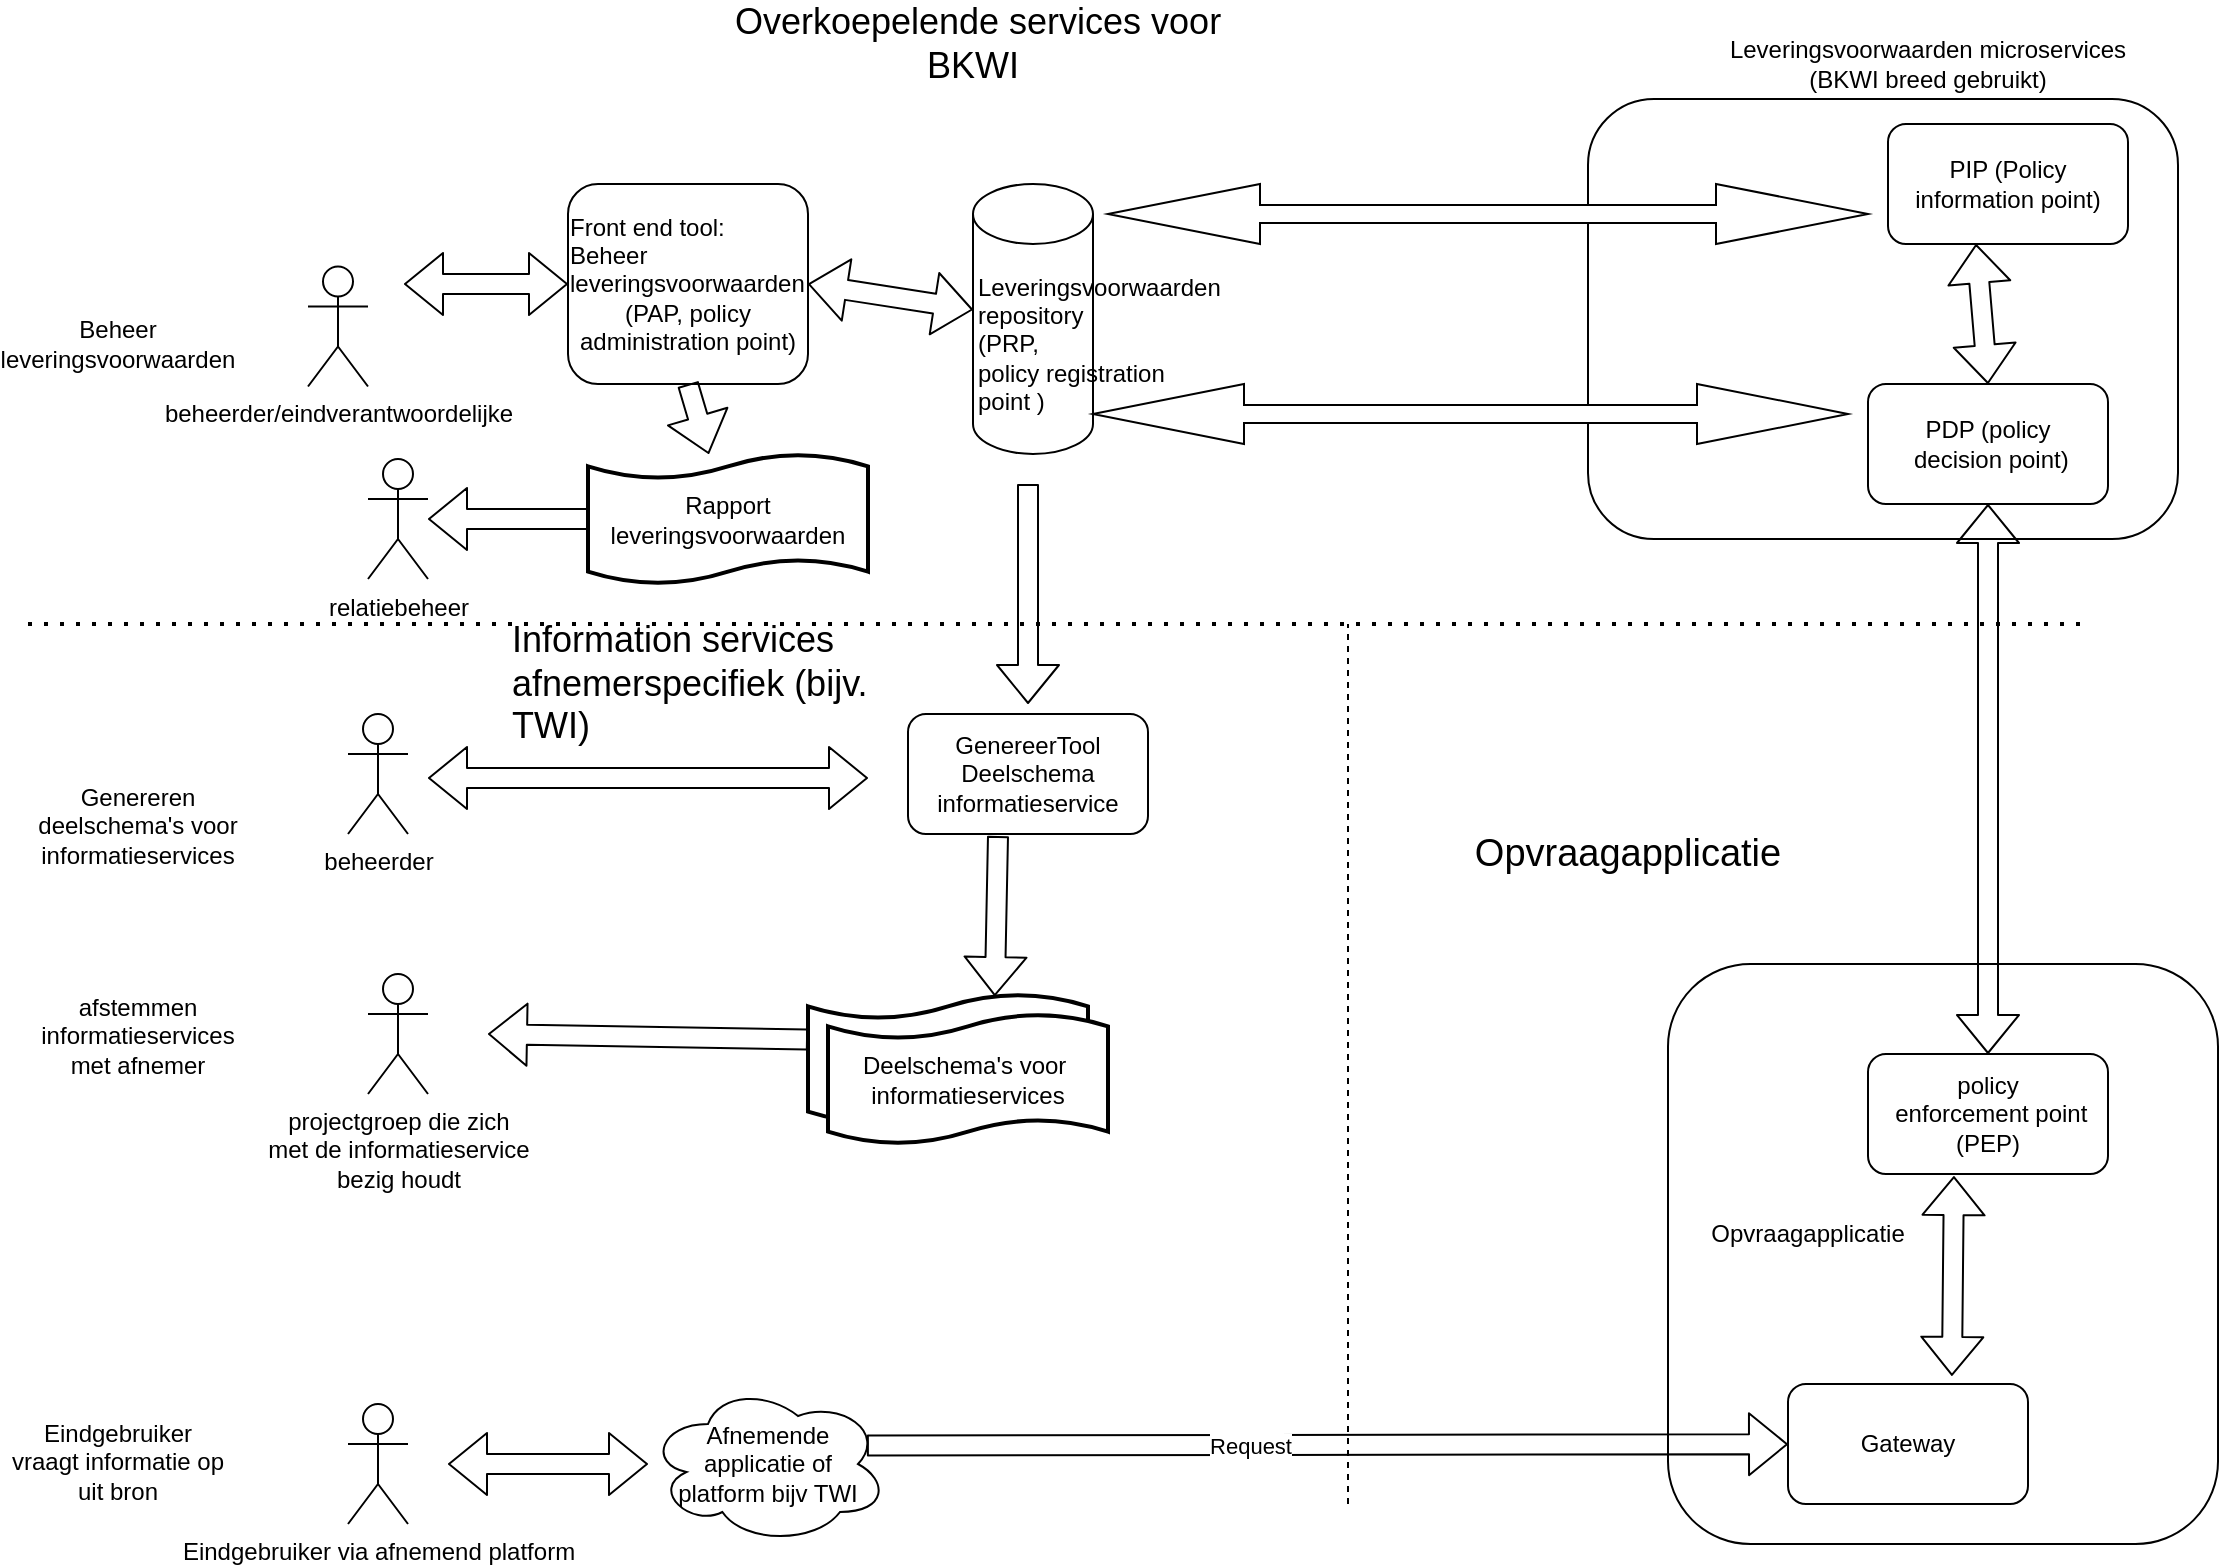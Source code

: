 <mxfile version="14.0.0" type="device"><diagram name="Page-1" id="74e2e168-ea6b-b213-b513-2b3c1d86103e"><mxGraphModel dx="2429" dy="843" grid="1" gridSize="10" guides="1" tooltips="1" connect="1" arrows="1" fold="1" page="1" pageScale="1" pageWidth="1100" pageHeight="850" background="#ffffff" math="0" shadow="0"><root><mxCell id="0"/><mxCell id="1" parent="0"/><mxCell id="x5PPNW3BZ-9m7lDc7AQ--1" value="" style="rounded=1;whiteSpace=wrap;html=1;" parent="1" vertex="1"><mxGeometry x="710" y="490" width="275" height="290" as="geometry"/></mxCell><mxCell id="GPSlyJpUfw9vh8Kse8ss-29" value="" style="rounded=1;whiteSpace=wrap;html=1;" parent="1" vertex="1"><mxGeometry x="670" y="57.5" width="295" height="220" as="geometry"/></mxCell><mxCell id="GPSlyJpUfw9vh8Kse8ss-1" value="Leveringsvoorwaarden&lt;br&gt;repository&lt;br&gt;(PRP,&lt;br&gt;policy registration&lt;br&gt;point )" style="shape=cylinder3;whiteSpace=wrap;html=1;boundedLbl=1;backgroundOutline=1;size=15;align=left;" parent="1" vertex="1"><mxGeometry x="362.5" y="100" width="60" height="135" as="geometry"/></mxCell><mxCell id="GPSlyJpUfw9vh8Kse8ss-2" value="beheerder/eindverantwoordelijke" style="shape=umlActor;verticalLabelPosition=bottom;verticalAlign=top;html=1;outlineConnect=0;" parent="1" vertex="1"><mxGeometry x="30" y="141.25" width="30" height="60" as="geometry"/></mxCell><mxCell id="GPSlyJpUfw9vh8Kse8ss-8" value="" style="shape=flexArrow;endArrow=classic;html=1;" parent="1" edge="1"><mxGeometry width="50" height="50" relative="1" as="geometry"><mxPoint x="390" y="250" as="sourcePoint"/><mxPoint x="390" y="360" as="targetPoint"/><Array as="points"/></mxGeometry></mxCell><mxCell id="GPSlyJpUfw9vh8Kse8ss-9" value="GenereerTool Deelschema&lt;br&gt;informatieservice" style="rounded=1;whiteSpace=wrap;html=1;" parent="1" vertex="1"><mxGeometry x="330" y="365" width="120" height="60" as="geometry"/></mxCell><mxCell id="GPSlyJpUfw9vh8Kse8ss-11" value="" style="shape=flexArrow;endArrow=classic;html=1;entryX=0.667;entryY=0.016;entryDx=0;entryDy=0;entryPerimeter=0;" parent="1" edge="1" target="GPSlyJpUfw9vh8Kse8ss-10"><mxGeometry width="50" height="50" relative="1" as="geometry"><mxPoint x="375" y="426" as="sourcePoint"/><mxPoint x="340" y="520" as="targetPoint"/></mxGeometry></mxCell><mxCell id="GPSlyJpUfw9vh8Kse8ss-12" value="PIP (Policy information point)" style="rounded=1;whiteSpace=wrap;html=1;" parent="1" vertex="1"><mxGeometry x="820" y="70" width="120" height="60" as="geometry"/></mxCell><mxCell id="GPSlyJpUfw9vh8Kse8ss-13" value="PDP (policy&lt;br&gt;&amp;nbsp;decision point)" style="rounded=1;whiteSpace=wrap;html=1;" parent="1" vertex="1"><mxGeometry x="810" y="200" width="120" height="60" as="geometry"/></mxCell><mxCell id="GPSlyJpUfw9vh8Kse8ss-14" value="policy&lt;br&gt;&amp;nbsp;enforcement point (PEP)" style="rounded=1;whiteSpace=wrap;html=1;" parent="1" vertex="1"><mxGeometry x="810" y="535" width="120" height="60" as="geometry"/></mxCell><mxCell id="GPSlyJpUfw9vh8Kse8ss-17" value="Gateway" style="rounded=1;whiteSpace=wrap;html=1;" parent="1" vertex="1"><mxGeometry x="770" y="700" width="120" height="60" as="geometry"/></mxCell><mxCell id="GPSlyJpUfw9vh8Kse8ss-19" value="Eindgebruiker via afnemend platform" style="shape=umlActor;verticalLabelPosition=bottom;verticalAlign=top;html=1;outlineConnect=0;" parent="1" vertex="1"><mxGeometry x="50" y="710" width="30" height="60" as="geometry"/></mxCell><mxCell id="GPSlyJpUfw9vh8Kse8ss-20" value="" style="shape=flexArrow;endArrow=classic;html=1;exitX=0.912;exitY=0.385;exitDx=0;exitDy=0;exitPerimeter=0;" parent="1" target="GPSlyJpUfw9vh8Kse8ss-17" edge="1" source="tdvdMRUkAbRHj_Iq6K_r-16"><mxGeometry width="50" height="50" relative="1" as="geometry"><mxPoint x="120" y="729" as="sourcePoint"/><mxPoint x="440" y="690" as="targetPoint"/></mxGeometry></mxCell><mxCell id="GPSlyJpUfw9vh8Kse8ss-21" value="Request" style="edgeLabel;html=1;align=center;verticalAlign=middle;resizable=0;points=[];" parent="GPSlyJpUfw9vh8Kse8ss-20" vertex="1" connectable="0"><mxGeometry x="-0.169" relative="1" as="geometry"><mxPoint as="offset"/></mxGeometry></mxCell><mxCell id="GPSlyJpUfw9vh8Kse8ss-23" value="" style="shape=flexArrow;endArrow=classic;startArrow=classic;html=1;exitX=0.683;exitY=-0.067;exitDx=0;exitDy=0;exitPerimeter=0;entryX=0.358;entryY=1.017;entryDx=0;entryDy=0;entryPerimeter=0;" parent="1" source="GPSlyJpUfw9vh8Kse8ss-17" edge="1" target="GPSlyJpUfw9vh8Kse8ss-14"><mxGeometry width="50" height="50" relative="1" as="geometry"><mxPoint x="680" y="620" as="sourcePoint"/><mxPoint x="730" y="570" as="targetPoint"/></mxGeometry></mxCell><mxCell id="x5PPNW3BZ-9m7lDc7AQ--2" value="" style="shape=flexArrow;endArrow=classic;startArrow=classic;html=1;exitX=0.5;exitY=0;exitDx=0;exitDy=0;" parent="1" source="GPSlyJpUfw9vh8Kse8ss-13" edge="1"><mxGeometry width="50" height="50" relative="1" as="geometry"><mxPoint x="490" y="320" as="sourcePoint"/><mxPoint x="864" y="130" as="targetPoint"/></mxGeometry></mxCell><mxCell id="x5PPNW3BZ-9m7lDc7AQ--3" value="" style="endArrow=none;dashed=1;html=1;dashPattern=1 3;strokeWidth=2;" parent="1" edge="1"><mxGeometry width="50" height="50" relative="1" as="geometry"><mxPoint x="-110" y="320" as="sourcePoint"/><mxPoint x="920" y="320" as="targetPoint"/></mxGeometry></mxCell><mxCell id="x5PPNW3BZ-9m7lDc7AQ--16" value="Opvraagapplicatie" style="text;html=1;strokeColor=none;fillColor=none;align=center;verticalAlign=middle;whiteSpace=wrap;rounded=0;" parent="1" vertex="1"><mxGeometry x="760" y="615" width="40" height="20" as="geometry"/></mxCell><mxCell id="H1rGtw-GI1mGQxPEhAXa-1" value="" style="shape=doubleArrow;whiteSpace=wrap;html=1;" parent="1" vertex="1"><mxGeometry x="422.5" y="200" width="377.5" height="30" as="geometry"/></mxCell><mxCell id="H1rGtw-GI1mGQxPEhAXa-2" value="&lt;div style=&quot;text-align: left&quot;&gt;&lt;span&gt;Front end tool: Beheer leveringsvoorwaarden&lt;/span&gt;&lt;/div&gt;(PAP, policy administration point)" style="rounded=1;whiteSpace=wrap;html=1;" parent="1" vertex="1"><mxGeometry x="160" y="100" width="120" height="100" as="geometry"/></mxCell><mxCell id="H1rGtw-GI1mGQxPEhAXa-3" value="" style="shape=flexArrow;endArrow=classic;startArrow=classic;html=1;exitX=1;exitY=0.5;exitDx=0;exitDy=0;" parent="1" source="H1rGtw-GI1mGQxPEhAXa-2" target="GPSlyJpUfw9vh8Kse8ss-1" edge="1"><mxGeometry width="50" height="50" relative="1" as="geometry"><mxPoint x="260" y="120" as="sourcePoint"/><mxPoint x="310" y="70" as="targetPoint"/></mxGeometry></mxCell><mxCell id="H1rGtw-GI1mGQxPEhAXa-4" value="Leveringsvoorwaarden microservices (BKWI breed gebruikt)" style="text;html=1;strokeColor=none;fillColor=none;align=center;verticalAlign=middle;whiteSpace=wrap;rounded=0;" parent="1" vertex="1"><mxGeometry x="730" y="30" width="220" height="20" as="geometry"/></mxCell><mxCell id="H1rGtw-GI1mGQxPEhAXa-7" value="Information services&lt;br style=&quot;font-size: 18px;&quot;&gt;afnemerspecifiek (bijv. TWI)&lt;br style=&quot;font-size: 18px;&quot;&gt;" style="text;html=1;strokeColor=none;fillColor=none;align=left;verticalAlign=middle;whiteSpace=wrap;rounded=0;fontSize=18;" parent="1" vertex="1"><mxGeometry x="130" y="340" width="190" height="20" as="geometry"/></mxCell><mxCell id="tdvdMRUkAbRHj_Iq6K_r-1" value="" style="shape=doubleArrow;whiteSpace=wrap;html=1;" vertex="1" parent="1"><mxGeometry x="430" y="100" width="380" height="30" as="geometry"/></mxCell><mxCell id="tdvdMRUkAbRHj_Iq6K_r-3" value="beheerder" style="shape=umlActor;verticalLabelPosition=bottom;verticalAlign=top;html=1;outlineConnect=0;" vertex="1" parent="1"><mxGeometry x="50" y="365" width="30" height="60" as="geometry"/></mxCell><mxCell id="tdvdMRUkAbRHj_Iq6K_r-4" value="" style="shape=flexArrow;endArrow=classic;startArrow=classic;html=1;" edge="1" parent="1"><mxGeometry width="50" height="50" relative="1" as="geometry"><mxPoint x="90" y="397" as="sourcePoint"/><mxPoint x="310" y="397" as="targetPoint"/><Array as="points"/></mxGeometry></mxCell><mxCell id="GPSlyJpUfw9vh8Kse8ss-10" value="Deelschema's voor&amp;nbsp;&lt;br&gt;informatieservices" style="shape=tape;whiteSpace=wrap;html=1;strokeWidth=2;size=0.19" parent="1" vertex="1"><mxGeometry x="280" y="505" width="140" height="65" as="geometry"/></mxCell><mxCell id="x5PPNW3BZ-9m7lDc7AQ--4" value="projectgroep die zich&lt;br&gt;met de informatieservice&lt;br&gt;bezig houdt" style="shape=umlActor;verticalLabelPosition=bottom;verticalAlign=top;html=1;outlineConnect=0;" parent="1" vertex="1"><mxGeometry x="60" y="495" width="30" height="60" as="geometry"/></mxCell><mxCell id="x5PPNW3BZ-9m7lDc7AQ--15" value="" style="shape=flexArrow;endArrow=classic;html=1;exitX=0;exitY=0.35;exitDx=0;exitDy=0;exitPerimeter=0;" parent="1" source="GPSlyJpUfw9vh8Kse8ss-10" edge="1"><mxGeometry x="40" y="485" width="50" height="50" as="geometry"><mxPoint x="-20" y="575" as="sourcePoint"/><mxPoint x="120" y="525" as="targetPoint"/></mxGeometry></mxCell><mxCell id="tdvdMRUkAbRHj_Iq6K_r-16" value="Afnemende &lt;br&gt;applicatie of&lt;br&gt;platform bijv TWI" style="ellipse;shape=cloud;whiteSpace=wrap;html=1;" vertex="1" parent="1"><mxGeometry x="200" y="700" width="120" height="80" as="geometry"/></mxCell><mxCell id="tdvdMRUkAbRHj_Iq6K_r-19" value="" style="shape=flexArrow;endArrow=classic;startArrow=classic;html=1;" edge="1" parent="1" target="tdvdMRUkAbRHj_Iq6K_r-16"><mxGeometry width="50" height="50" relative="1" as="geometry"><mxPoint x="100" y="740" as="sourcePoint"/><mxPoint x="150" y="690" as="targetPoint"/></mxGeometry></mxCell><mxCell id="tdvdMRUkAbRHj_Iq6K_r-20" value="" style="shape=flexArrow;endArrow=classic;startArrow=classic;html=1;" edge="1" parent="1" source="GPSlyJpUfw9vh8Kse8ss-14" target="GPSlyJpUfw9vh8Kse8ss-13"><mxGeometry width="50" height="50" relative="1" as="geometry"><mxPoint x="510" y="490" as="sourcePoint"/><mxPoint x="831" y="340" as="targetPoint"/></mxGeometry></mxCell><mxCell id="tdvdMRUkAbRHj_Iq6K_r-23" value="" style="endArrow=none;dashed=1;html=1;" edge="1" parent="1"><mxGeometry width="50" height="50" relative="1" as="geometry"><mxPoint x="550" y="760" as="sourcePoint"/><mxPoint x="550" y="320" as="targetPoint"/></mxGeometry></mxCell><mxCell id="tdvdMRUkAbRHj_Iq6K_r-24" value="&lt;font style=&quot;font-size: 19px&quot;&gt;Opvraagapplicatie&lt;/font&gt;" style="text;html=1;strokeColor=none;fillColor=none;align=center;verticalAlign=middle;whiteSpace=wrap;rounded=0;" vertex="1" parent="1"><mxGeometry x="670" y="425" width="40" height="20" as="geometry"/></mxCell><mxCell id="tdvdMRUkAbRHj_Iq6K_r-26" value="Overkoepelende services voor BKWI&amp;nbsp;" style="text;html=1;strokeColor=none;fillColor=none;align=center;verticalAlign=middle;whiteSpace=wrap;rounded=0;fontSize=18;" vertex="1" parent="1"><mxGeometry x="230" y="20" width="270" height="20" as="geometry"/></mxCell><mxCell id="tdvdMRUkAbRHj_Iq6K_r-38" value="Deelschema's voor&amp;nbsp;&lt;br&gt;informatieservices" style="shape=tape;whiteSpace=wrap;html=1;strokeWidth=2;size=0.19" vertex="1" parent="1"><mxGeometry x="290" y="515" width="140" height="65" as="geometry"/></mxCell><mxCell id="tdvdMRUkAbRHj_Iq6K_r-44" value="Beheer leveringsvoorwaarden" style="text;html=1;strokeColor=none;fillColor=none;align=center;verticalAlign=middle;whiteSpace=wrap;rounded=0;" vertex="1" parent="1"><mxGeometry x="-120" y="158.75" width="110" height="42.5" as="geometry"/></mxCell><mxCell id="tdvdMRUkAbRHj_Iq6K_r-45" value="Genereren&lt;br&gt;deelschema's voor&lt;br&gt;informatieservices" style="text;html=1;strokeColor=none;fillColor=none;align=center;verticalAlign=middle;whiteSpace=wrap;rounded=0;" vertex="1" parent="1"><mxGeometry x="-110" y="400" width="110" height="42.5" as="geometry"/></mxCell><mxCell id="tdvdMRUkAbRHj_Iq6K_r-47" value="Eindgebruiker vraagt informatie op uit bron" style="text;html=1;strokeColor=none;fillColor=none;align=center;verticalAlign=middle;whiteSpace=wrap;rounded=0;" vertex="1" parent="1"><mxGeometry x="-120" y="717.5" width="110" height="42.5" as="geometry"/></mxCell><mxCell id="tdvdMRUkAbRHj_Iq6K_r-50" value="afstemmen informatieservices met afnemer" style="text;html=1;strokeColor=none;fillColor=none;align=center;verticalAlign=middle;whiteSpace=wrap;rounded=0;" vertex="1" parent="1"><mxGeometry x="-110" y="505" width="110" height="42.5" as="geometry"/></mxCell><mxCell id="tdvdMRUkAbRHj_Iq6K_r-54" value="Rapport leveringsvoorwaarden" style="shape=tape;whiteSpace=wrap;html=1;strokeWidth=2;size=0.19" vertex="1" parent="1"><mxGeometry x="170" y="235" width="140" height="65" as="geometry"/></mxCell><mxCell id="tdvdMRUkAbRHj_Iq6K_r-55" value="" style="shape=flexArrow;endArrow=classic;html=1;fontSize=18;exitX=0.5;exitY=1;exitDx=0;exitDy=0;" edge="1" parent="1" source="H1rGtw-GI1mGQxPEhAXa-2" target="tdvdMRUkAbRHj_Iq6K_r-54"><mxGeometry width="50" height="50" relative="1" as="geometry"><mxPoint x="220" y="200" as="sourcePoint"/><mxPoint x="220" y="270" as="targetPoint"/></mxGeometry></mxCell><mxCell id="tdvdMRUkAbRHj_Iq6K_r-56" value="relatiebeheer" style="shape=umlActor;verticalLabelPosition=bottom;verticalAlign=top;html=1;outlineConnect=0;" vertex="1" parent="1"><mxGeometry x="60" y="237.5" width="30" height="60" as="geometry"/></mxCell><mxCell id="tdvdMRUkAbRHj_Iq6K_r-57" value="" style="shape=flexArrow;endArrow=classic;html=1;fontSize=18;exitX=0;exitY=0.5;exitDx=0;exitDy=0;exitPerimeter=0;" edge="1" parent="1" source="tdvdMRUkAbRHj_Iq6K_r-54" target="tdvdMRUkAbRHj_Iq6K_r-56"><mxGeometry width="50" height="50" relative="1" as="geometry"><mxPoint x="230" y="210" as="sourcePoint"/><mxPoint x="240.37" y="245" as="targetPoint"/></mxGeometry></mxCell><mxCell id="tdvdMRUkAbRHj_Iq6K_r-59" value="" style="shape=flexArrow;endArrow=classic;startArrow=classic;html=1;entryX=0;entryY=0.5;entryDx=0;entryDy=0;" edge="1" parent="1" target="H1rGtw-GI1mGQxPEhAXa-2"><mxGeometry width="50" height="50" relative="1" as="geometry"><mxPoint x="78" y="150" as="sourcePoint"/><mxPoint x="160" y="158.753" as="targetPoint"/></mxGeometry></mxCell></root></mxGraphModel></diagram></mxfile>
